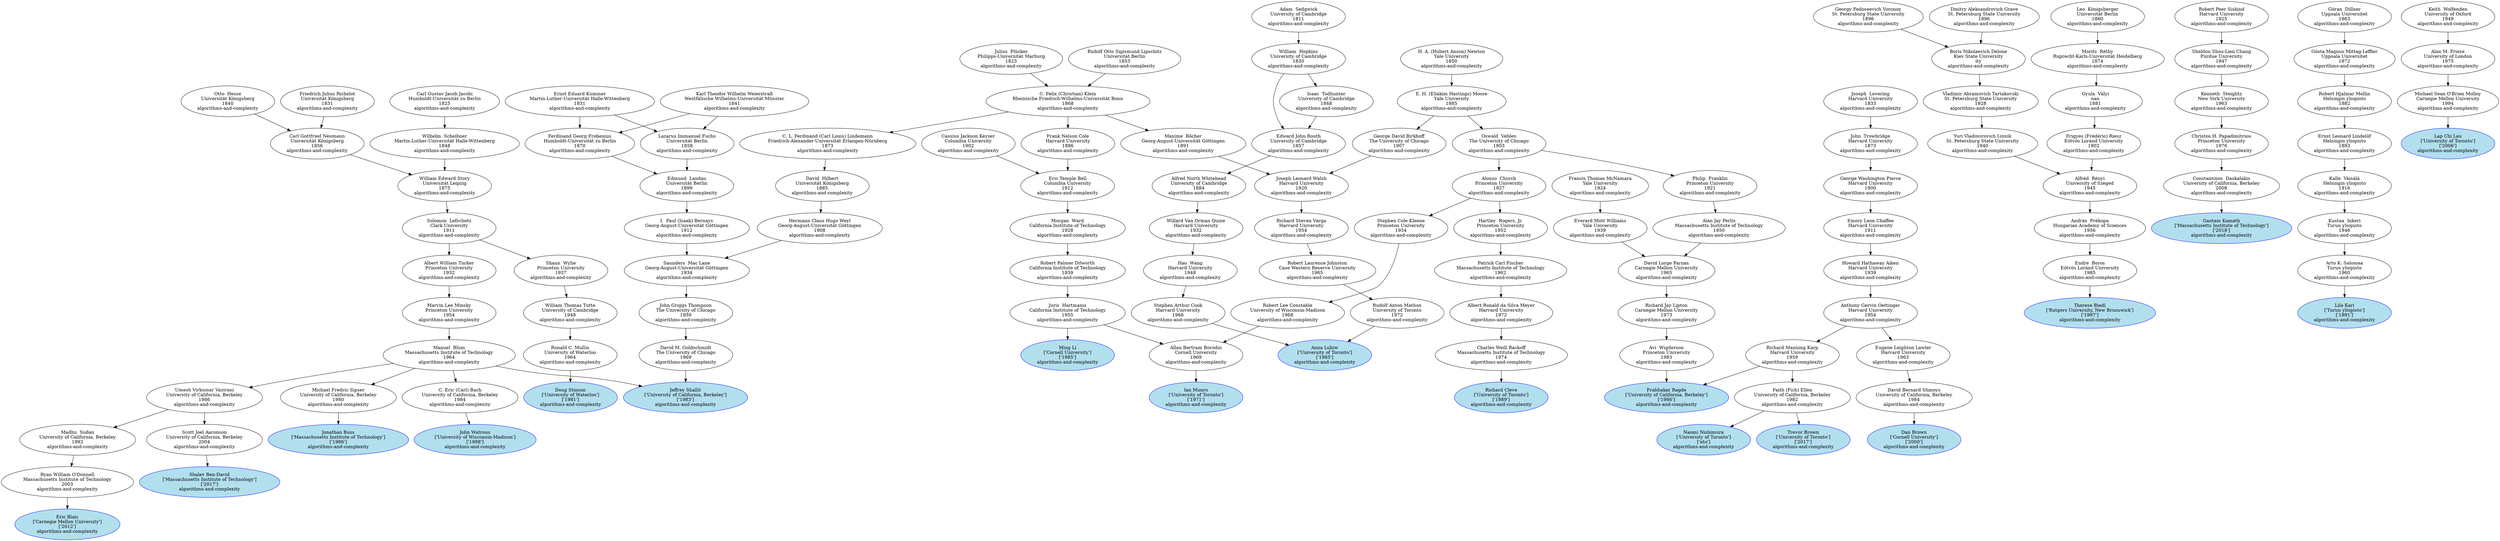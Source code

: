 digraph "Academic Genealogy for algorithms-and-complexity" {
	251553 [label="Shalev Ben-David
['Massachusetts Institute of Technology']
['2017']
algorithms-and-complexity" color=blue fillcolor=lightblue2 style=filled]
	96437 [label="Therese Biedl
['Rutgers University, New Brunswick']
['1997']
algorithms-and-complexity" color=blue fillcolor=lightblue2 style=filled]
	162538 [label="Eric Blais
['Carnegie Mellon University']
['2012']
algorithms-and-complexity" color=blue fillcolor=lightblue2 style=filled]
	45379 [label="Dan Brown
['Cornell University']
['2000']
algorithms-and-complexity" color=blue fillcolor=lightblue2 style=filled]
	252543 [label="Trevor Brown
['University of Toronto']
['2017']
algorithms-and-complexity" color=blue fillcolor=lightblue2 style=filled]
	65073 [label="Jonathan Buss
['Massachusetts Institute of Technology']
['1986']
algorithms-and-complexity" color=blue fillcolor=lightblue2 style=filled]
	81270 [label="Richard Cleve
['University of Toronto']
['1989']
algorithms-and-complexity" color=blue fillcolor=lightblue2 style=filled]
	264772 [label="Gautam Kamath
['Massachusetts Institute of Technology']
['2018']
algorithms-and-complexity" color=blue fillcolor=lightblue2 style=filled]
	20521 [label="Lila Kari
['Turun yliopisto']
['1991']
algorithms-and-complexity" color=blue fillcolor=lightblue2 style=filled]
	141559 [label="Lap Chi Lau
['University of Toronto']
['2006']
algorithms-and-complexity" color=blue fillcolor=lightblue2 style=filled]
	94793 [label="Ming Li
['Cornell University']
['1985']
algorithms-and-complexity" color=blue fillcolor=lightblue2 style=filled]
	65035 [label="Anna Lubiw
['University of Toronto']
['1985']
algorithms-and-complexity" color=blue fillcolor=lightblue2 style=filled]
	65036 [label="Ian Munro
['University of Toronto']
['1971']
algorithms-and-complexity" color=blue fillcolor=lightblue2 style=filled]
	66900 [label="Naomi Nishimura
['University of Toronto']
['nto']
algorithms-and-complexity" color=blue fillcolor=lightblue2 style=filled]
	66895 [label="Prabhakar Ragde
['University of California, Berkeley']
['1986']
algorithms-and-complexity" color=blue fillcolor=lightblue2 style=filled]
	31748 [label="Jeffrey Shallit
['University of California, Berkeley']
['1983']
algorithms-and-complexity" color=blue fillcolor=lightblue2 style=filled]
	33044 [label="Doug Stinson
['University of Waterloo']
['1981']
algorithms-and-complexity" color=blue fillcolor=lightblue2 style=filled]
	75330 [label="John Watrous
['University of Wisconsin-Madison']
['1998']
algorithms-and-complexity" color=blue fillcolor=lightblue2 style=filled]
	109495 [label="Scott Joel Aaronson
University of California, Berkeley
2004
algorithms-and-complexity"]
	96436 [label="Endre  Boros
Eötvös Loránd University
1985
algorithms-and-complexity"]
	76794 [label="Ryan William O'Donnell
Massachusetts Institute of Technology
2003
algorithms-and-complexity"]
	36705 [label="David Bernard Shmoys
University of California, Berkeley
1984
algorithms-and-complexity"]
	67145 [label="Faith (Fich) Ellen
University of California, Berkeley
1982
algorithms-and-complexity"]
	64971 [label="Michael Fredric Sipser
University of California, Berkeley
1980
algorithms-and-complexity"]
	81229 [label="Charles Weill Rackoff
Massachusetts Institute of Technology
1974
algorithms-and-complexity"]
	139732 [label="Constantinos  Daskalakis
University of California, Berkeley
2008
algorithms-and-complexity"]
	20493 [label="Arto K. Salomaa
Turun yliopisto
1960
algorithms-and-complexity"]
	40420 [label="Michael Sean O'Brien Molloy
Carnegie Mellon University
1994
algorithms-and-complexity"]
	10404 [label="Juris  Hartmanis
California Institute of Technology
1955
algorithms-and-complexity"]
	16108 [label="Rudolf Anton Mathon
University of Toronto
1972
algorithms-and-complexity"]
	14011 [label="Stephen Arthur Cook
Harvard University
1966
algorithms-and-complexity"]
	42043 [label="Allan Bertram Borodin
Cornell University
1969
algorithms-and-complexity"]
	82100 [label="Avi  Wigderson
Princeton University
1983
algorithms-and-complexity"]
	25275 [label="Richard Manning Karp
Harvard University
1959
algorithms-and-complexity"]
	13373 [label="Manuel  Blum
Massachusetts Institute of Technology
1964
algorithms-and-complexity"]
	6595 [label="David M. Goldschmidt
The University of Chicago
1969
algorithms-and-complexity"]
	33040 [label="Ronald C. Mullin
University of Waterloo
1964
algorithms-and-complexity"]
	11563 [label="C. Eric (Carl) Bach
University of California, Berkeley
1984
algorithms-and-complexity"]
	38686 [label="Umesh Virkumar Vazirani
University of California, Berkeley
1986
algorithms-and-complexity"]
	34817 [label="András  Prékopa
Hungarian Academy of Sciences
1956
algorithms-and-complexity"]
	72850 [label="Madhu  Sudan
University of California, Berkeley
1992
algorithms-and-complexity"]
	25276 [label="Eugene Leighton Lawler
Harvard University
1963
algorithms-and-complexity"]
	25184 [label="Albert Ronald da Silva Meyer
Harvard University
1972
algorithms-and-complexity"]
	46289 [label="Christos H. Papadimitriou
Princeton University
1976
algorithms-and-complexity"]
	20538 [label="Kustaa  Inkeri
Turun yliopisto
1946
algorithms-and-complexity"]
	40794 [label="Alan M. Frieze
University of London
1975
algorithms-and-complexity"]
	10395 [label="Robert Palmer Dilworth
California Institute of Technology
1939
algorithms-and-complexity"]
	44303 [label="Robert Laurence Johnston
Case Western Reserve University
1965
algorithms-and-complexity"]
	29869 [label="Hao  Wang
Harvard University
1948
algorithms-and-complexity"]
	9041 [label="Robert Lee Constable
University of Wisconsin-Madison
1968
algorithms-and-complexity"]
	69524 [label="Richard Jay Lipton
Carnegie Mellon University
1973
algorithms-and-complexity"]
	13305 [label="Anthony Gervin Oettinger
Harvard University
1954
algorithms-and-complexity"]
	6869 [label="Marvin Lee Minsky
Princeton University
1954
algorithms-and-complexity"]
	6488 [label="John Griggs Thompson
The University of Chicago
1959
algorithms-and-complexity"]
	15096 [label="William Thomas Tutte
University of Cambridge
1948
algorithms-and-complexity"]
	51155 [label="Alfréd  Rényi
University of Szeged
1945
algorithms-and-complexity"]
	13297 [label="Patrick Carl Fischer
Massachusetts Institute of Technology
1962
algorithms-and-complexity"]
	82018 [label="Kenneth  Steiglitz
New York University
1963
algorithms-and-complexity"]
	19460 [label="Kalle  Väisälä
Helsingin yliopisto
1916
algorithms-and-complexity"]
	76964 [label="Keith  Wolfenden
University of Oxford
1949
algorithms-and-complexity"]
	10385 [label="Morgan  Ward
California Institute of Technology
1928
algorithms-and-complexity"]
	2675 [label="Richard Steven Varga
Harvard University
1954
algorithms-and-complexity"]
	73831 [label="Willard Van Orman Quine
Harvard University
1932
algorithms-and-complexity"]
	8012 [label="Stephen Cole Kleene
Princeton University
1934
algorithms-and-complexity"]
	86340 [label="David Lorge Parnas
Carnegie Mellon University
1965
algorithms-and-complexity"]
	18953 [label="Howard Hathaway Aiken
Harvard University
1939
algorithms-and-complexity"]
	8581 [label="Albert William Tucker
Princeton University
1932
algorithms-and-complexity"]
	834 [label="Saunders  Mac Lane
Georg-August-Universität Göttingen
1934
algorithms-and-complexity"]
	1406 [label="Shaun  Wylie
Princeton University
1937
algorithms-and-complexity"]
	44401 [label="Yuri Vladimirovich Linnik
St. Petersburg State University
1940
algorithms-and-complexity"]
	11321 [label="Frigyes (Frédéric) Riesz
Eötvös Loránd University
1902
algorithms-and-complexity"]
	8021 [label="Hartley  Rogers, Jr.
Princeton University
1952
algorithms-and-complexity"]
	98916 [label="Sheldon Shou-Lien Chang
Purdue University
1947
algorithms-and-complexity"]
	782 [label="Ernst Leonard Lindelöf
Helsingin yliopisto
1893
algorithms-and-complexity"]
	7868 [label="Eric Temple Bell
Columbia University
1912
algorithms-and-complexity"]
	4929 [label="Joseph Leonard Walsh
Harvard University
1920
algorithms-and-complexity"]
	78732 [label="Alfred North Whitehead
University of Cambridge
1884
algorithms-and-complexity"]
	8011 [label="Alonzo  Church
Princeton University
1927
algorithms-and-complexity"]
	90571 [label="Everard Mott Williams
Yale University
1939
algorithms-and-complexity"]
	13112 [label="Alan Jay Perlis
Massachusetts Institute of Technology
1950
algorithms-and-complexity"]
	25248 [label="Emory Leon Chaffee
Harvard University
1911
algorithms-and-complexity"]
	7461 [label="Solomon  Lefschetz
Clark University
1911
algorithms-and-complexity"]
	7863 [label="I.  Paul (Isaak) Bernays
Georg-August-Universität Göttingen
1912
algorithms-and-complexity"]
	7373 [label="Hermann Claus Hugo Weyl
Georg-August-Universität Göttingen
1908
algorithms-and-complexity"]
	83078 [label="Vladimir Abramovich Tartakovski
St. Petersburg State University
1928
algorithms-and-complexity"]
	107016 [label="Gyula  Vályi
nan
1881
algorithms-and-complexity"]
	111345 [label="Robert Peer Siskind
Harvard University
1925
algorithms-and-complexity"]
	143865 [label="Robert Hjalmar Mellin
Helsingin yliopisto
1882
algorithms-and-complexity"]
	37346 [label="Cassius Jackson Keyser
Columbia University
1902
algorithms-and-complexity"]
	7611 [label="Frank Nelson Cole
Harvard University
1886
algorithms-and-complexity"]
	7431 [label="Maxime  Bôcher
Georg-August-Universität Göttingen
1891
algorithms-and-complexity"]
	5879 [label="George David Birkhoff
The University of Chicago
1907
algorithms-and-complexity"]
	101929 [label="Edward John Routh
University of Cambridge
1857
algorithms-and-complexity"]
	805 [label="Oswald  Veblen
The University of Chicago
1903
algorithms-and-complexity"]
	252402 [label="Francis Thomas McNamara
Yale University
1924
algorithms-and-complexity"]
	1488 [label="Philip  Franklin
Princeton University
1921
algorithms-and-complexity"]
	141987 [label="George Washington Pierce
Harvard University
1900
algorithms-and-complexity"]
	7451 [label="William Edward Story
Universität Leipzig
1875
algorithms-and-complexity"]
	7862 [label="Edmund  Landau
Universität Berlin
1899
algorithms-and-complexity"]
	7298 [label="David  Hilbert
Universität Königsberg
1885
algorithms-and-complexity"]
	74408 [label="Boris Nikolaevich Delone
Kiev State University
ity
algorithms-and-complexity"]
	90711 [label="Moritz  Réthy
Ruprecht-Karls-Universität Heidelberg
1874
algorithms-and-complexity"]
	19770 [label="Gösta Magnus Mittag-Leffler
Uppsala Universitet
1872
algorithms-and-complexity"]
	7401 [label="C. Felix (Christian) Klein
Rheinische Friedrich-Wilhelms-Universität Bonn
1868
algorithms-and-complexity"]
	806 [label="E. H. (Eliakim Hastings) Moore
Yale University
1885
algorithms-and-complexity"]
	42016 [label="William  Hopkins
University of Cambridge
1830
algorithms-and-complexity"]
	129420 [label="Isaac  Todhunter
University of Cambridge
1848
algorithms-and-complexity"]
	67041 [label="John  Trowbridge
Harvard University
1873
algorithms-and-complexity"]
	32858 [label="Carl Gottfried Neumann
Universität Königsberg
1856
algorithms-and-complexity"]
	18589 [label="Wilhelm  Scheibner
Martin-Luther-Universität Halle-Wittenberg
1848
algorithms-and-complexity"]
	4642 [label="Ferdinand Georg Frobenius
Humboldt-Universität zu Berlin
1870
algorithms-and-complexity"]
	11370 [label="Lazarus Immanuel Fuchs
Universität Berlin
1858
algorithms-and-complexity"]
	7404 [label="C. L. Ferdinand (Carl Louis) Lindemann
Friedrich-Alexander-Universität Erlangen-Nürnberg
1873
algorithms-and-complexity"]
	12544 [label="Georgy Fedoseevich Voronoy
St. Petersburg State University
1896
algorithms-and-complexity"]
	73323 [label="Dmitry Aleksandrovich Grave
St. Petersburg State University
1896
algorithms-and-complexity"]
	18336 [label="Leo  Königsberger
Universität Berlin
1860
algorithms-and-complexity"]
	24894 [label="Göran  Dillner
Uppsala Universitet
1863
algorithms-and-complexity"]
	7402 [label="Julius  Plücker
Philipps-Universität Marburg
1823
algorithms-and-complexity"]
	19964 [label="Rudolf Otto Sigismund Lipschitz
Universität Berlin
1853
algorithms-and-complexity"]
	7865 [label="H. A. (Hubert Anson) Newton
Yale University
1850
algorithms-and-complexity"]
	102043 [label="Adam  Sedgwick
University of Cambridge
1811
algorithms-and-complexity"]
	132487 [label="Joseph  Lovering
Harvard University
1833
algorithms-and-complexity"]
	46967 [label="Otto  Hesse
Universität Königsberg
1840
algorithms-and-complexity"]
	57706 [label="Friedrich Julius Richelot
Universität Königsberg
1831
algorithms-and-complexity"]
	15635 [label="Carl Gustav Jacob Jacobi
Humboldt-Universität zu Berlin
1825
algorithms-and-complexity"]
	18331 [label="Ernst Eduard Kummer
Martin-Luther-Universität Halle-Wittenberg
1831
algorithms-and-complexity"]
	7486 [label="Karl Theodor Wilhelm Weierstraß
Westfälische Wilhelms-Universität Münster
1841
algorithms-and-complexity"]
	109495 -> 251553
	96436 -> 96437
	76794 -> 162538
	36705 -> 45379
	67145 -> 252543
	64971 -> 65073
	81229 -> 81270
	139732 -> 264772
	20493 -> 20521
	40420 -> 141559
	10404 -> 94793
	16108 -> 65035
	14011 -> 65035
	42043 -> 65036
	67145 -> 66900
	82100 -> 66895
	25275 -> 66895
	13373 -> 31748
	6595 -> 31748
	33040 -> 33044
	11563 -> 75330
	38686 -> 109495
	34817 -> 96436
	72850 -> 76794
	25276 -> 36705
	25275 -> 67145
	13373 -> 64971
	25184 -> 81229
	46289 -> 139732
	20538 -> 20493
	40794 -> 40420
	10395 -> 10404
	44303 -> 16108
	29869 -> 14011
	9041 -> 42043
	10404 -> 42043
	69524 -> 82100
	13305 -> 25275
	6869 -> 13373
	6488 -> 6595
	15096 -> 33040
	13373 -> 11563
	13373 -> 38686
	51155 -> 34817
	38686 -> 72850
	13305 -> 25276
	13297 -> 25184
	82018 -> 46289
	19460 -> 20538
	76964 -> 40794
	10385 -> 10395
	2675 -> 44303
	73831 -> 29869
	8012 -> 9041
	86340 -> 69524
	18953 -> 13305
	8581 -> 6869
	834 -> 6488
	1406 -> 15096
	44401 -> 51155
	11321 -> 51155
	8021 -> 13297
	98916 -> 82018
	782 -> 19460
	7868 -> 10385
	4929 -> 2675
	78732 -> 73831
	8011 -> 8012
	90571 -> 86340
	13112 -> 86340
	25248 -> 18953
	7461 -> 8581
	7863 -> 834
	7373 -> 834
	7461 -> 1406
	83078 -> 44401
	107016 -> 11321
	8011 -> 8021
	111345 -> 98916
	143865 -> 782
	37346 -> 7868
	7611 -> 7868
	7431 -> 4929
	5879 -> 4929
	101929 -> 78732
	805 -> 8011
	252402 -> 90571
	1488 -> 13112
	141987 -> 25248
	7451 -> 7461
	7862 -> 7863
	7298 -> 7373
	74408 -> 83078
	90711 -> 107016
	19770 -> 143865
	7401 -> 7611
	7401 -> 7431
	806 -> 5879
	42016 -> 101929
	129420 -> 101929
	806 -> 805
	805 -> 1488
	67041 -> 141987
	32858 -> 7451
	18589 -> 7451
	4642 -> 7862
	11370 -> 7862
	7404 -> 7298
	12544 -> 74408
	73323 -> 74408
	18336 -> 90711
	24894 -> 19770
	7402 -> 7401
	19964 -> 7401
	7865 -> 806
	102043 -> 42016
	42016 -> 129420
	132487 -> 67041
	46967 -> 32858
	57706 -> 32858
	15635 -> 18589
	18331 -> 4642
	7486 -> 4642
	18331 -> 11370
	7486 -> 11370
	7401 -> 7404
}
